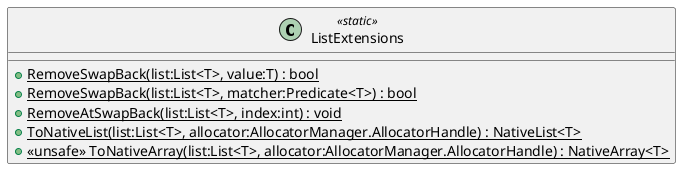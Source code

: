 @startuml
class ListExtensions <<static>> {
    + {static} RemoveSwapBack(list:List<T>, value:T) : bool
    + {static} RemoveSwapBack(list:List<T>, matcher:Predicate<T>) : bool
    + {static} RemoveAtSwapBack(list:List<T>, index:int) : void
    + {static} ToNativeList(list:List<T>, allocator:AllocatorManager.AllocatorHandle) : NativeList<T>
    + <<unsafe>> {static} ToNativeArray(list:List<T>, allocator:AllocatorManager.AllocatorHandle) : NativeArray<T>
}
@enduml
